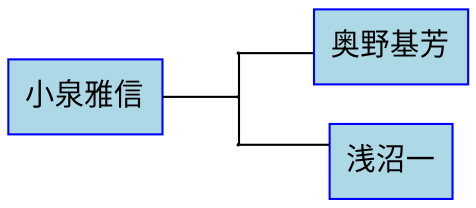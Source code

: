 graph "ShogiPlayers7" {
graph [charset="UTF-8", rankdir="LR", splines="ortho"]
node [fontname="Sans", shape="record"]



// Attributes




// Persons
pro_16 [color="blue", fillcolor="lightblue", label=" 奥野基芳", style="filled"]
pro_56 [color="blue", fillcolor="lightblue", label=" 浅沼一", style="filled"]
extra_7 [color="blue", fillcolor="lightblue", label=" 小泉雅信", style="filled"]

// Generations


// Families
f0_c0 [height="0.01", shape="point", width="0.01"]
f0_c1 [height="0.01", shape="point", width="0.01"]
f0_c2 [height="0.01", shape="point", width="0.01"]
{rank=same; f0_c0 -- f0_c1 -- f0_c2}
extra_7 -- f0_c1
f0_c0 -- pro_16
f0_c2 -- pro_56

}
